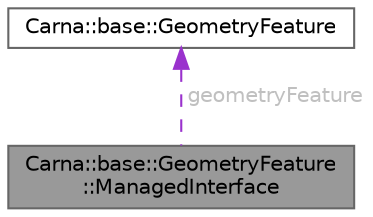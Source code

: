 digraph "Carna::base::GeometryFeature::ManagedInterface"
{
 // LATEX_PDF_SIZE
  bgcolor="transparent";
  edge [fontname=Helvetica,fontsize=10,labelfontname=Helvetica,labelfontsize=10];
  node [fontname=Helvetica,fontsize=10,shape=box,height=0.2,width=0.4];
  Node1 [id="Node000001",label="Carna::base::GeometryFeature\l::ManagedInterface",height=0.2,width=0.4,color="gray40", fillcolor="grey60", style="filled", fontcolor="black",tooltip="Represents an acquisition of the video resources from a particular GeometryFeature...."];
  Node2 -> Node1 [id="edge1_Node000001_Node000002",dir="back",color="darkorchid3",style="dashed",tooltip=" ",label=" geometryFeature",fontcolor="grey" ];
  Node2 [id="Node000002",label="Carna::base::GeometryFeature",height=0.2,width=0.4,color="gray40", fillcolor="white", style="filled",URL="$classCarna_1_1base_1_1GeometryFeature.html",tooltip="Represents \"components\" that are aggregated by Geometry objects. Closer description is given here."];
}
